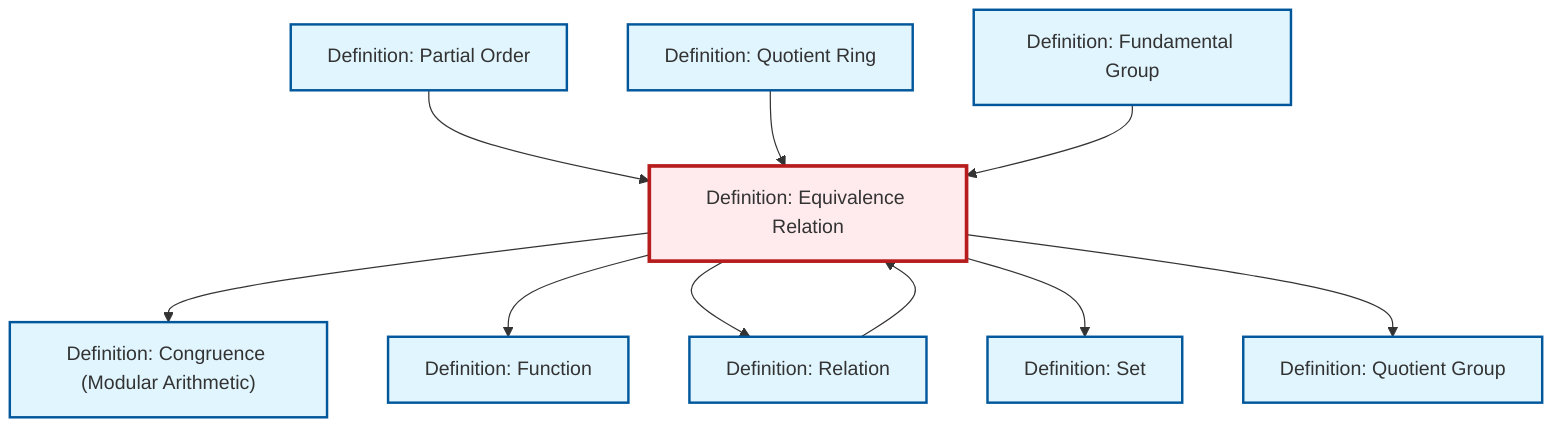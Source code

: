 graph TD
    classDef definition fill:#e1f5fe,stroke:#01579b,stroke-width:2px
    classDef theorem fill:#f3e5f5,stroke:#4a148c,stroke-width:2px
    classDef axiom fill:#fff3e0,stroke:#e65100,stroke-width:2px
    classDef example fill:#e8f5e9,stroke:#1b5e20,stroke-width:2px
    classDef current fill:#ffebee,stroke:#b71c1c,stroke-width:3px
    def-fundamental-group["Definition: Fundamental Group"]:::definition
    def-set["Definition: Set"]:::definition
    def-relation["Definition: Relation"]:::definition
    def-quotient-ring["Definition: Quotient Ring"]:::definition
    def-function["Definition: Function"]:::definition
    def-partial-order["Definition: Partial Order"]:::definition
    def-equivalence-relation["Definition: Equivalence Relation"]:::definition
    def-congruence["Definition: Congruence (Modular Arithmetic)"]:::definition
    def-quotient-group["Definition: Quotient Group"]:::definition
    def-equivalence-relation --> def-congruence
    def-partial-order --> def-equivalence-relation
    def-equivalence-relation --> def-function
    def-quotient-ring --> def-equivalence-relation
    def-equivalence-relation --> def-relation
    def-fundamental-group --> def-equivalence-relation
    def-relation --> def-equivalence-relation
    def-equivalence-relation --> def-set
    def-equivalence-relation --> def-quotient-group
    class def-equivalence-relation current
